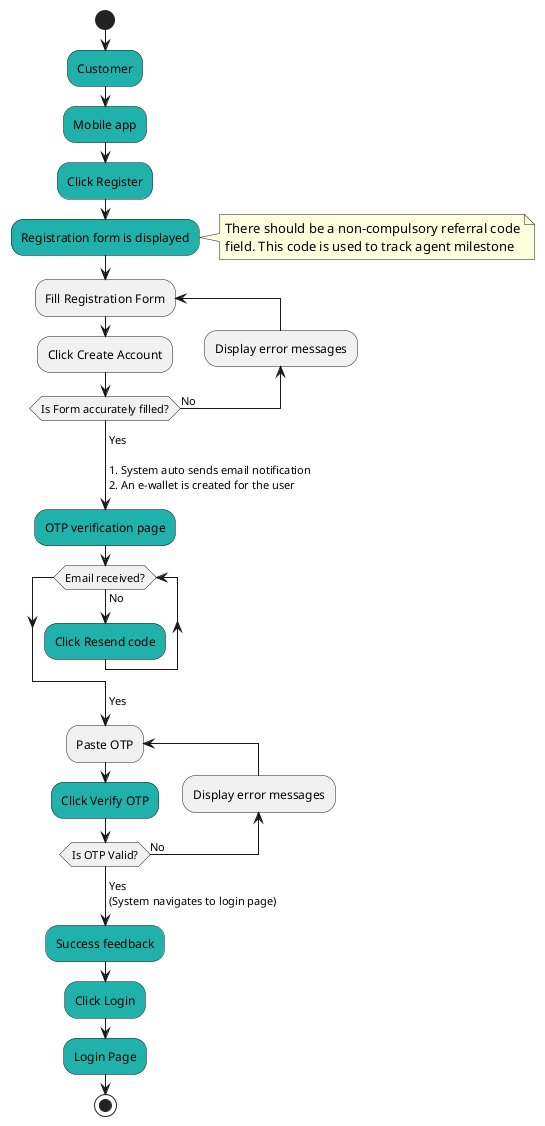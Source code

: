 @startuml
'https://plantuml.com/activity-diagram-beta

start
#LightSeaGreen:Customer;
#LightSeaGreen:Mobile app;
#LightSeaGreen:Click Register;
#LightSeaGreen:Registration form is displayed;
note right
  There should be a non-compulsory referral code
  field. This code is used to track agent milestone
end note

repeat:Fill Registration Form;
:Click Create Account;
backward:Display error messages;
repeat while (Is Form accurately filled?) is (No)
-> Yes

1. System auto sends email notification
2. An e-wallet is created for the user;

#LightSeaGreen:OTP verification page;
while (Email received?) is (No)
  #LightSeaGreen:Click Resend code;
endwhile
-> Yes;

repeat:Paste OTP;
 #LightSeaGreen:Click Verify OTP;
backward :Display error messages;
repeat while (Is OTP Valid?) is (No)

-> Yes
(System navigates to login page);
 #LightSeaGreen:Success feedback;
  #LightSeaGreen:Click Login;
#LightSeaGreen:Login Page;

stop
@enduml
